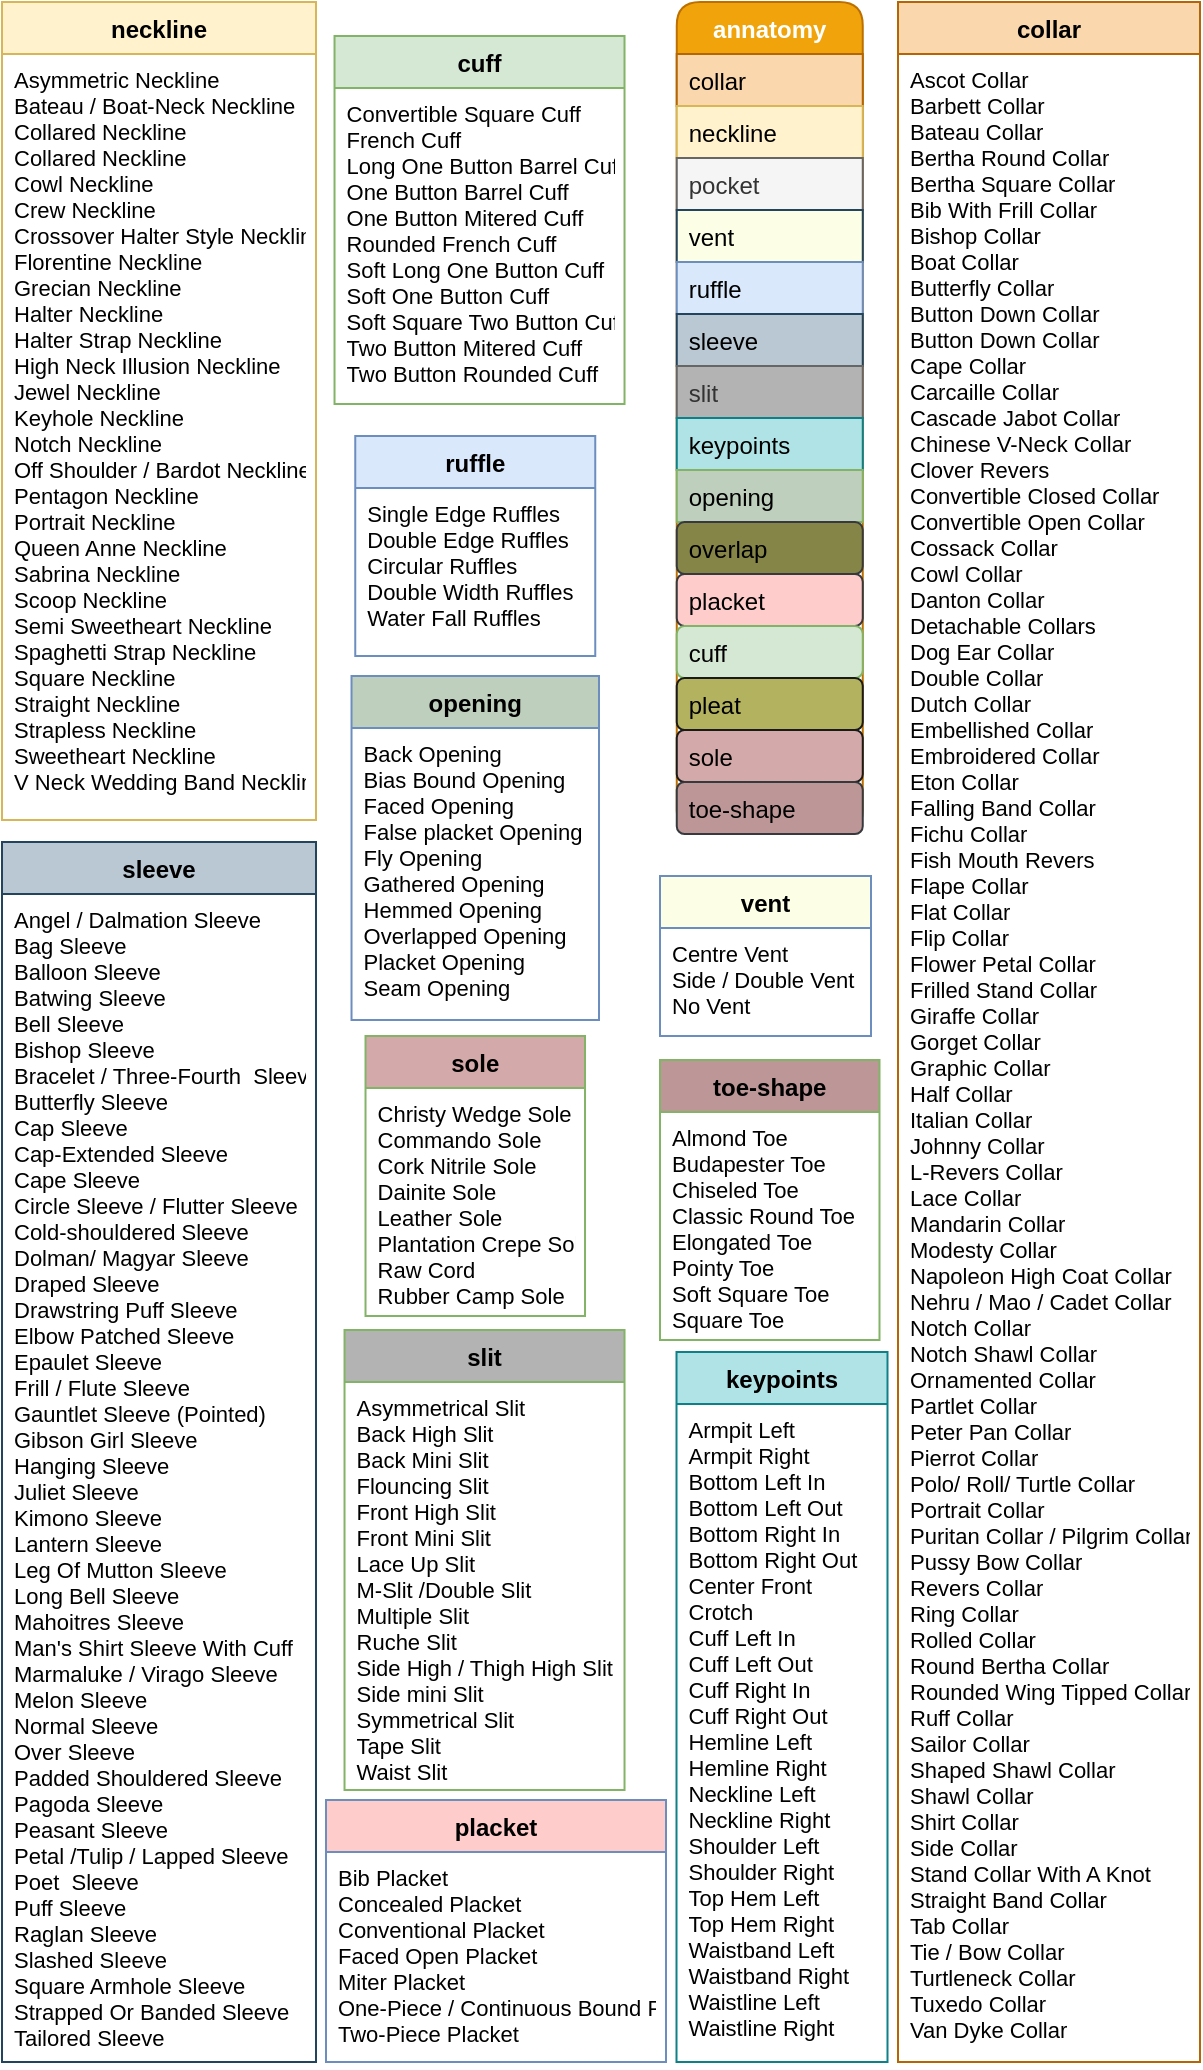 <mxfile version="13.0.3" type="device"><diagram id="_ACmjrwFqW-0MdO41_Yj" name="Page-1"><mxGraphModel dx="1072" dy="4952" grid="1" gridSize="10" guides="1" tooltips="1" connect="1" arrows="1" fold="1" page="1" pageScale="1" pageWidth="600" pageHeight="1040" math="0" shadow="0"><root><mxCell id="0"/><mxCell id="1" parent="0"/><mxCell id="SYCs5GS4aA2fZ-4qq6P7-1" value="neckline" style="swimlane;fontStyle=1;align=center;verticalAlign=top;childLayout=stackLayout;horizontal=1;startSize=26;horizontalStack=0;resizeParent=1;resizeLast=0;collapsible=1;marginBottom=0;rounded=0;shadow=0;strokeWidth=1;swimlaneFillColor=#ffffff;fillColor=#fff2cc;strokeColor=#d6b656;" parent="1" vertex="1"><mxGeometry y="-4157" width="157" height="409" as="geometry"><mxRectangle x="240" y="268" width="160" height="26" as="alternateBounds"/></mxGeometry></mxCell><mxCell id="SYCs5GS4aA2fZ-4qq6P7-2" value="Asymmetric Neckline&#10;Bateau / Boat-Neck Neckline&#10;Collared Neckline&#10;Collared Neckline&#10;Cowl Neckline&#10;Crew Neckline&#10;Crossover Halter Style Neckline&#10;Florentine Neckline&#10;Grecian Neckline&#10;Halter Neckline&#10;Halter Strap Neckline&#10;High Neck Illusion Neckline&#10;Jewel Neckline&#10;Keyhole Neckline&#10;Notch Neckline&#10;Off Shoulder / Bardot Neckline&#10;Pentagon Neckline&#10;Portrait Neckline&#10;Queen Anne Neckline&#10;Sabrina Neckline&#10;Scoop Neckline&#10;Semi Sweetheart Neckline&#10;Spaghetti Strap Neckline&#10;Square Neckline&#10;Straight Neckline&#10;Strapless Neckline&#10;Sweetheart Neckline&#10;V Neck Wedding Band Neckline" style="text;align=left;verticalAlign=top;spacingLeft=4;spacingRight=4;overflow=hidden;rotatable=0;points=[[0,0.5],[1,0.5]];portConstraint=eastwest;fontSize=11;fontColor=#000000;" parent="SYCs5GS4aA2fZ-4qq6P7-1" vertex="1"><mxGeometry y="26" width="157" height="374" as="geometry"/></mxCell><mxCell id="SYCs5GS4aA2fZ-4qq6P7-3" value="sleeve" style="swimlane;fontStyle=1;align=center;verticalAlign=top;childLayout=stackLayout;horizontal=1;startSize=26;horizontalStack=0;resizeParent=1;resizeLast=0;collapsible=1;marginBottom=0;rounded=0;shadow=0;strokeWidth=1;swimlaneFillColor=#ffffff;fillColor=#bac8d3;strokeColor=#23445d;" parent="1" vertex="1"><mxGeometry y="-3737" width="157" height="610" as="geometry"><mxRectangle x="240" y="268" width="160" height="26" as="alternateBounds"/></mxGeometry></mxCell><mxCell id="SYCs5GS4aA2fZ-4qq6P7-4" value="Angel / Dalmation Sleeve&#10;Bag Sleeve&#10;Balloon Sleeve&#10;Batwing Sleeve&#10;Bell Sleeve&#10;Bishop Sleeve&#10;Bracelet / Three-Fourth  Sleeve&#10;Butterfly Sleeve&#10;Cap Sleeve&#10;Cap-Extended Sleeve&#10;Cape Sleeve&#10;Circle Sleeve / Flutter Sleeve&#10;Cold-shouldered Sleeve&#10;Dolman/ Magyar Sleeve&#10;Draped Sleeve&#10;Drawstring Puff Sleeve&#10;Elbow Patched Sleeve&#10;Epaulet Sleeve&#10;Frill / Flute Sleeve&#10;Gauntlet Sleeve (Pointed)&#10;Gibson Girl Sleeve&#10;Hanging Sleeve&#10;Juliet Sleeve&#10;Kimono Sleeve&#10;Lantern Sleeve&#10;Leg Of Mutton Sleeve&#10;Long Bell Sleeve&#10;Mahoitres Sleeve&#10;Man's Shirt Sleeve With Cuff&#10;Marmaluke / Virago Sleeve&#10;Melon Sleeve&#10;Normal Sleeve&#10;Over Sleeve&#10;Padded Shouldered Sleeve&#10;Pagoda Sleeve&#10;Peasant Sleeve&#10;Petal /Tulip / Lapped Sleeve&#10;Poet  Sleeve&#10;Puff Sleeve&#10;Raglan Sleeve&#10;Slashed Sleeve&#10;Square Armhole Sleeve&#10;Strapped Or Banded Sleeve&#10;Tailored Sleeve" style="text;align=left;verticalAlign=top;spacingLeft=4;spacingRight=4;overflow=hidden;rotatable=0;points=[[0,0.5],[1,0.5]];portConstraint=eastwest;fontSize=11;fontColor=#000000;" parent="SYCs5GS4aA2fZ-4qq6P7-3" vertex="1"><mxGeometry y="26" width="157" height="574" as="geometry"/></mxCell><mxCell id="SYCs5GS4aA2fZ-4qq6P7-5" value="collar" style="swimlane;fontStyle=1;align=center;verticalAlign=top;childLayout=stackLayout;horizontal=1;startSize=26;horizontalStack=0;resizeParent=1;resizeLast=0;collapsible=1;marginBottom=0;rounded=0;shadow=0;strokeWidth=1;swimlaneFillColor=#ffffff;fillColor=#fad7ac;strokeColor=#b46504;" parent="1" vertex="1"><mxGeometry x="448" y="-4157" width="151" height="1030" as="geometry"><mxRectangle x="240" y="268" width="160" height="26" as="alternateBounds"/></mxGeometry></mxCell><mxCell id="SYCs5GS4aA2fZ-4qq6P7-6" value="Ascot Collar&#10;Barbett Collar&#10;Bateau Collar&#10;Bertha Round Collar&#10;Bertha Square Collar&#10;Bib With Frill Collar&#10;Bishop Collar&#10;Boat Collar&#10;Butterfly Collar&#10;Button Down Collar&#10;Button Down Collar&#10;Cape Collar&#10;Carcaille Collar&#10;Cascade Jabot Collar&#10;Chinese V-Neck Collar&#10;Clover Revers&#10;Convertible Closed Collar&#10;Convertible Open Collar&#10;Cossack Collar&#10;Cowl Collar&#10;Danton Collar&#10;Detachable Collars&#10;Dog Ear Collar&#10;Double Collar&#10;Dutch Collar&#10;Embellished Collar&#10;Embroidered Collar&#10;Eton Collar&#10;Falling Band Collar&#10;Fichu Collar&#10;Fish Mouth Revers&#10;Flape Collar&#10;Flat Collar&#10;Flip Collar&#10;Flower Petal Collar&#10;Frilled Stand Collar&#10;Giraffe Collar&#10;Gorget Collar&#10;Graphic Collar&#10;Half Collar&#10;Italian Collar&#10;Johnny Collar&#10;L-Revers Collar&#10;Lace Collar&#10;Mandarin Collar&#10;Modesty Collar&#10;Napoleon High Coat Collar&#10;Nehru / Mao / Cadet Collar&#10;Notch Collar&#10;Notch Shawl Collar&#10;Ornamented Collar&#10;Partlet Collar&#10;Peter Pan Collar&#10;Pierrot Collar&#10;Polo/ Roll/ Turtle Collar&#10;Portrait Collar&#10;Puritan Collar / Pilgrim Collar&#10;Pussy Bow Collar&#10;Revers Collar&#10;Ring Collar&#10;Rolled Collar&#10;Round Bertha Collar&#10;Rounded Wing Tipped Collar&#10;Ruff Collar&#10;Sailor Collar&#10;Shaped Shawl Collar&#10;Shawl Collar&#10;Shirt Collar&#10;Side Collar&#10;Stand Collar With A Knot&#10;Straight Band Collar&#10;Tab Collar&#10;Tie / Bow Collar&#10;Turtleneck Collar&#10;Tuxedo Collar&#10;Van Dyke Collar" style="text;align=left;verticalAlign=top;spacingLeft=4;spacingRight=4;overflow=hidden;rotatable=0;points=[[0,0.5],[1,0.5]];portConstraint=eastwest;fontSize=11;fontColor=#000000;" parent="SYCs5GS4aA2fZ-4qq6P7-5" vertex="1"><mxGeometry y="26" width="151" height="1004" as="geometry"/></mxCell><mxCell id="SYCs5GS4aA2fZ-4qq6P7-12" value="keypoints" style="swimlane;fontStyle=1;align=center;verticalAlign=top;childLayout=stackLayout;horizontal=1;startSize=26;horizontalStack=0;resizeParent=1;resizeLast=0;collapsible=1;marginBottom=0;rounded=0;shadow=0;strokeWidth=1;swimlaneFillColor=#ffffff;fillColor=#b0e3e6;strokeColor=#0e8088;" parent="1" vertex="1"><mxGeometry x="337.25" y="-3482" width="105.5" height="355" as="geometry"><mxRectangle x="240" y="268" width="160" height="26" as="alternateBounds"/></mxGeometry></mxCell><mxCell id="SYCs5GS4aA2fZ-4qq6P7-13" value="Armpit Left&#10;Armpit Right&#10;Bottom Left In&#10;Bottom Left Out&#10;Bottom Right In&#10;Bottom Right Out&#10;Center Front&#10;Crotch&#10;Cuff Left In&#10;Cuff Left Out&#10;Cuff Right In&#10;Cuff Right Out&#10;Hemline Left&#10;Hemline Right&#10;Neckline Left&#10;Neckline Right&#10;Shoulder Left&#10;Shoulder Right&#10;Top Hem Left&#10;Top Hem Right&#10;Waistband Left&#10;Waistband Right&#10;Waistline Left&#10;Waistline Right" style="text;align=left;verticalAlign=top;spacingLeft=4;spacingRight=4;overflow=hidden;rotatable=0;points=[[0,0.5],[1,0.5]];portConstraint=eastwest;fontSize=11;fontColor=#000000;" parent="SYCs5GS4aA2fZ-4qq6P7-12" vertex="1"><mxGeometry y="26" width="105.5" height="324" as="geometry"/></mxCell><mxCell id="nreLLoSJsF0liOmJSvIf-20" value="placket" style="swimlane;fontStyle=1;align=center;verticalAlign=top;childLayout=stackLayout;horizontal=1;startSize=26;horizontalStack=0;resizeParent=1;resizeLast=0;collapsible=1;marginBottom=0;rounded=0;shadow=0;strokeWidth=1;swimlaneFillColor=#ffffff;fillColor=#FFCCCC;strokeColor=#6c8ebf;" vertex="1" parent="1"><mxGeometry x="162" y="-3258" width="170" height="131" as="geometry"><mxRectangle x="240" y="268" width="160" height="26" as="alternateBounds"/></mxGeometry></mxCell><mxCell id="nreLLoSJsF0liOmJSvIf-21" value="Bib Placket&#10;Concealed Placket&#10;Conventional Placket&#10;Faced Open Placket&#10;Miter Placket&#10;One-Piece / Continuous Bound Placket&#10;Two-Piece Placket" style="text;align=left;verticalAlign=top;spacingLeft=4;spacingRight=4;overflow=hidden;rotatable=0;points=[[0,0.5],[1,0.5]];portConstraint=eastwest;fontSize=11;fontColor=#000000;" vertex="1" parent="nreLLoSJsF0liOmJSvIf-20"><mxGeometry y="26" width="170" height="104" as="geometry"/></mxCell><mxCell id="nreLLoSJsF0liOmJSvIf-16" value="sole" style="swimlane;fontStyle=1;align=center;verticalAlign=top;childLayout=stackLayout;horizontal=1;startSize=26;horizontalStack=0;resizeParent=1;resizeLast=0;collapsible=1;marginBottom=0;rounded=0;shadow=0;strokeWidth=1;swimlaneFillColor=#ffffff;fillColor=#D4A9A9;strokeColor=#82b366;" vertex="1" parent="1"><mxGeometry x="181.76" y="-3640" width="109.75" height="140" as="geometry"><mxRectangle x="240" y="268" width="160" height="26" as="alternateBounds"/></mxGeometry></mxCell><mxCell id="nreLLoSJsF0liOmJSvIf-17" value="Christy Wedge Sole&#10;Commando Sole&#10;Cork Nitrile Sole&#10;Dainite Sole&#10;Leather Sole&#10;Plantation Crepe Sole&#10;Raw Cord&#10;Rubber Camp Sole" style="text;align=left;verticalAlign=top;spacingLeft=4;spacingRight=4;overflow=hidden;rotatable=0;points=[[0,0.5],[1,0.5]];portConstraint=eastwest;fontSize=11;fontColor=#000000;" vertex="1" parent="nreLLoSJsF0liOmJSvIf-16"><mxGeometry y="26" width="109.75" height="114" as="geometry"/></mxCell><mxCell id="nreLLoSJsF0liOmJSvIf-18" value="toe-shape" style="swimlane;fontStyle=1;align=center;verticalAlign=top;childLayout=stackLayout;horizontal=1;startSize=26;horizontalStack=0;resizeParent=1;resizeLast=0;collapsible=1;marginBottom=0;rounded=0;shadow=0;strokeWidth=1;swimlaneFillColor=#ffffff;fillColor=#BD9797;strokeColor=#82b366;" vertex="1" parent="1"><mxGeometry x="329" y="-3628" width="109.75" height="140" as="geometry"><mxRectangle x="240" y="268" width="160" height="26" as="alternateBounds"/></mxGeometry></mxCell><mxCell id="nreLLoSJsF0liOmJSvIf-19" value="Almond Toe&#10;Budapester Toe&#10;Chiseled Toe&#10;Classic Round Toe&#10;Elongated Toe&#10;Pointy Toe&#10;Soft Square Toe&#10;Square Toe" style="text;align=left;verticalAlign=top;spacingLeft=4;spacingRight=4;overflow=hidden;rotatable=0;points=[[0,0.5],[1,0.5]];portConstraint=eastwest;fontSize=11;fontColor=#000000;" vertex="1" parent="nreLLoSJsF0liOmJSvIf-18"><mxGeometry y="26" width="109.75" height="114" as="geometry"/></mxCell><mxCell id="D_U-QxZEoXOyRUQG1zuK-24" value="vent" style="swimlane;fontStyle=1;align=center;verticalAlign=top;childLayout=stackLayout;horizontal=1;startSize=26;horizontalStack=0;resizeParent=1;resizeLast=0;collapsible=1;marginBottom=0;rounded=0;shadow=0;strokeWidth=1;swimlaneFillColor=#ffffff;fillColor=#FCFFE6;strokeColor=#6c8ebf;" parent="1" vertex="1"><mxGeometry x="329" y="-3720" width="105.5" height="80" as="geometry"><mxRectangle x="240" y="268" width="160" height="26" as="alternateBounds"/></mxGeometry></mxCell><mxCell id="D_U-QxZEoXOyRUQG1zuK-25" value="Centre Vent&#10;Side / Double Vent&#10;No Vent" style="text;align=left;verticalAlign=top;spacingLeft=4;spacingRight=4;overflow=hidden;rotatable=0;points=[[0,0.5],[1,0.5]];portConstraint=eastwest;fontSize=11;fontColor=#000000;" parent="D_U-QxZEoXOyRUQG1zuK-24" vertex="1"><mxGeometry y="26" width="105.5" height="44" as="geometry"/></mxCell><mxCell id="D_U-QxZEoXOyRUQG1zuK-11" value="cuff" style="swimlane;fontStyle=1;align=center;verticalAlign=top;childLayout=stackLayout;horizontal=1;startSize=26;horizontalStack=0;resizeParent=1;resizeLast=0;collapsible=1;marginBottom=0;rounded=0;shadow=0;strokeWidth=1;swimlaneFillColor=#ffffff;fillColor=#d5e8d4;strokeColor=#82b366;" parent="1" vertex="1"><mxGeometry x="166.26" y="-4140" width="145" height="184" as="geometry"><mxRectangle x="240" y="268" width="160" height="26" as="alternateBounds"/></mxGeometry></mxCell><mxCell id="D_U-QxZEoXOyRUQG1zuK-12" value="Convertible Square Cuff&#10;French Cuff&#10;Long One Button Barrel Cuff&#10;One Button Barrel Cuff&#10;One Button Mitered Cuff&#10;Rounded French Cuff&#10;Soft Long One Button Cuff&#10;Soft One Button Cuff&#10;Soft Square Two Button Cuff&#10;Two Button Mitered Cuff&#10;Two Button Rounded Cuff" style="text;align=left;verticalAlign=top;spacingLeft=4;spacingRight=4;overflow=hidden;rotatable=0;points=[[0,0.5],[1,0.5]];portConstraint=eastwest;fontSize=11;fontColor=#000000;" parent="D_U-QxZEoXOyRUQG1zuK-11" vertex="1"><mxGeometry y="26" width="145" height="154" as="geometry"/></mxCell><mxCell id="D_U-QxZEoXOyRUQG1zuK-1" value="ruffle" style="swimlane;fontStyle=1;align=center;verticalAlign=top;childLayout=stackLayout;horizontal=1;startSize=26;horizontalStack=0;resizeParent=1;resizeLast=0;collapsible=1;marginBottom=0;rounded=0;shadow=0;strokeWidth=1;swimlaneFillColor=#ffffff;fillColor=#dae8fc;strokeColor=#6c8ebf;" parent="1" vertex="1"><mxGeometry x="176.63" y="-3940" width="120" height="110" as="geometry"><mxRectangle x="240" y="268" width="160" height="26" as="alternateBounds"/></mxGeometry></mxCell><mxCell id="D_U-QxZEoXOyRUQG1zuK-2" value="Single Edge Ruffles &#10;Double Edge Ruffles &#10;Circular Ruffles&#10;Double Width Ruffles &#10;Water Fall Ruffles " style="text;align=left;verticalAlign=top;spacingLeft=4;spacingRight=4;overflow=hidden;rotatable=0;points=[[0,0.5],[1,0.5]];portConstraint=eastwest;fontSize=11;fontColor=#000000;" parent="D_U-QxZEoXOyRUQG1zuK-1" vertex="1"><mxGeometry y="26" width="120" height="84" as="geometry"/></mxCell><mxCell id="SYCs5GS4aA2fZ-4qq6P7-7" value="annatomy" style="swimlane;fontStyle=1;align=center;verticalAlign=top;childLayout=stackLayout;horizontal=1;startSize=26;horizontalStack=0;resizeParent=1;resizeLast=0;collapsible=1;marginBottom=0;rounded=1;shadow=0;strokeWidth=1;fillColor=#f0a30a;strokeColor=#BD7000;fontColor=#ffffff;" parent="1" vertex="1"><mxGeometry x="337.38" y="-4157" width="93" height="416" as="geometry"><mxRectangle x="140" y="40" width="160" height="26" as="alternateBounds"/></mxGeometry></mxCell><mxCell id="SYCs5GS4aA2fZ-4qq6P7-8" value="collar" style="text;align=left;verticalAlign=top;spacingLeft=4;spacingRight=4;overflow=hidden;rotatable=0;points=[[0,0.5],[1,0.5]];portConstraint=eastwest;fillColor=#fad7ac;strokeColor=#b46504;" parent="SYCs5GS4aA2fZ-4qq6P7-7" vertex="1"><mxGeometry y="26" width="93" height="26" as="geometry"/></mxCell><mxCell id="SYCs5GS4aA2fZ-4qq6P7-9" value="neckline" style="text;align=left;verticalAlign=top;spacingLeft=4;spacingRight=4;overflow=hidden;rotatable=0;points=[[0,0.5],[1,0.5]];portConstraint=eastwest;rounded=0;shadow=0;html=0;fillColor=#fff2cc;strokeColor=#d6b656;" parent="SYCs5GS4aA2fZ-4qq6P7-7" vertex="1"><mxGeometry y="52" width="93" height="26" as="geometry"/></mxCell><mxCell id="D_U-QxZEoXOyRUQG1zuK-10" value="pocket" style="text;align=left;verticalAlign=top;spacingLeft=4;spacingRight=4;overflow=hidden;rotatable=0;points=[[0,0.5],[1,0.5]];portConstraint=eastwest;rounded=0;shadow=0;html=0;fillColor=#f5f5f5;strokeColor=#666666;fontColor=#333333;" parent="SYCs5GS4aA2fZ-4qq6P7-7" vertex="1"><mxGeometry y="78" width="93" height="26" as="geometry"/></mxCell><mxCell id="D_U-QxZEoXOyRUQG1zuK-21" value="vent" style="text;align=left;verticalAlign=top;spacingLeft=4;spacingRight=4;overflow=hidden;rotatable=0;points=[[0,0.5],[1,0.5]];portConstraint=eastwest;rounded=0;shadow=0;html=0;fillColor=#FCFFE6;strokeColor=#23445d;" parent="SYCs5GS4aA2fZ-4qq6P7-7" vertex="1"><mxGeometry y="104" width="93" height="26" as="geometry"/></mxCell><mxCell id="D_U-QxZEoXOyRUQG1zuK-8" value="ruffle" style="text;align=left;verticalAlign=top;spacingLeft=4;spacingRight=4;overflow=hidden;rotatable=0;points=[[0,0.5],[1,0.5]];portConstraint=eastwest;rounded=0;shadow=0;html=0;fillColor=#dae8fc;strokeColor=#6c8ebf;" parent="SYCs5GS4aA2fZ-4qq6P7-7" vertex="1"><mxGeometry y="130" width="93" height="26" as="geometry"/></mxCell><mxCell id="SYCs5GS4aA2fZ-4qq6P7-10" value="sleeve" style="text;align=left;verticalAlign=top;spacingLeft=4;spacingRight=4;overflow=hidden;rotatable=0;points=[[0,0.5],[1,0.5]];portConstraint=eastwest;rounded=0;shadow=0;html=0;fillColor=#bac8d3;strokeColor=#23445d;" parent="SYCs5GS4aA2fZ-4qq6P7-7" vertex="1"><mxGeometry y="156" width="93" height="26" as="geometry"/></mxCell><mxCell id="AsyJHditiUrq7Ov9MmF8-1" value="slit" style="text;align=left;verticalAlign=top;spacingLeft=4;spacingRight=4;overflow=hidden;rotatable=0;points=[[0,0.5],[1,0.5]];portConstraint=eastwest;rounded=0;shadow=0;html=0;fillColor=#B3B3B3;strokeColor=#666666;fontColor=#333333;" parent="SYCs5GS4aA2fZ-4qq6P7-7" vertex="1"><mxGeometry y="182" width="93" height="26" as="geometry"/></mxCell><mxCell id="SYCs5GS4aA2fZ-4qq6P7-11" value="keypoints" style="text;align=left;verticalAlign=top;spacingLeft=4;spacingRight=4;overflow=hidden;rotatable=0;points=[[0,0.5],[1,0.5]];portConstraint=eastwest;rounded=0;shadow=0;html=0;fillColor=#b0e3e6;strokeColor=#0e8088;" parent="SYCs5GS4aA2fZ-4qq6P7-7" vertex="1"><mxGeometry y="208" width="93" height="26" as="geometry"/></mxCell><mxCell id="AsyJHditiUrq7Ov9MmF8-12" value="opening" style="text;align=left;verticalAlign=top;spacingLeft=4;spacingRight=4;overflow=hidden;rotatable=0;points=[[0,0.5],[1,0.5]];portConstraint=eastwest;rounded=0;shadow=0;html=0;fillColor=#BECFBD;strokeColor=#82b366;" parent="SYCs5GS4aA2fZ-4qq6P7-7" vertex="1"><mxGeometry y="234" width="93" height="26" as="geometry"/></mxCell><mxCell id="D_U-QxZEoXOyRUQG1zuK-9" value="overlap" style="text;align=left;verticalAlign=top;spacingLeft=4;spacingRight=4;overflow=hidden;rotatable=0;points=[[0,0.5],[1,0.5]];portConstraint=eastwest;rounded=1;shadow=0;html=0;fillColor=#858547;strokeColor=#36393d;" parent="SYCs5GS4aA2fZ-4qq6P7-7" vertex="1"><mxGeometry y="260" width="93" height="26" as="geometry"/></mxCell><mxCell id="AsyJHditiUrq7Ov9MmF8-24" value="placket" style="text;align=left;verticalAlign=top;spacingLeft=4;spacingRight=4;overflow=hidden;rotatable=0;points=[[0,0.5],[1,0.5]];portConstraint=eastwest;rounded=1;shadow=0;html=0;fillColor=#ffcccc;strokeColor=#36393d;" parent="SYCs5GS4aA2fZ-4qq6P7-7" vertex="1"><mxGeometry y="286" width="93" height="26" as="geometry"/></mxCell><mxCell id="AsyJHditiUrq7Ov9MmF8-25" value="cuff" style="text;align=left;verticalAlign=top;spacingLeft=4;spacingRight=4;overflow=hidden;rotatable=0;points=[[0,0.5],[1,0.5]];portConstraint=eastwest;rounded=1;shadow=0;html=0;fillColor=#d5e8d4;strokeColor=#82b366;" parent="SYCs5GS4aA2fZ-4qq6P7-7" vertex="1"><mxGeometry y="312" width="93" height="26" as="geometry"/></mxCell><mxCell id="nreLLoSJsF0liOmJSvIf-41" value="pleat" style="text;align=left;verticalAlign=top;spacingLeft=4;spacingRight=4;overflow=hidden;rotatable=0;points=[[0,0.5],[1,0.5]];portConstraint=eastwest;rounded=1;shadow=0;html=0;fillColor=#B3B35F;strokeColor=#1A1A1A;" vertex="1" parent="SYCs5GS4aA2fZ-4qq6P7-7"><mxGeometry y="338" width="93" height="26" as="geometry"/></mxCell><mxCell id="nreLLoSJsF0liOmJSvIf-14" value="sole" style="text;align=left;verticalAlign=top;spacingLeft=4;spacingRight=4;overflow=hidden;rotatable=0;points=[[0,0.5],[1,0.5]];portConstraint=eastwest;rounded=1;shadow=0;html=0;fillColor=#D4A9A9;strokeColor=#1A1A1A;" vertex="1" parent="SYCs5GS4aA2fZ-4qq6P7-7"><mxGeometry y="364" width="93" height="26" as="geometry"/></mxCell><mxCell id="nreLLoSJsF0liOmJSvIf-15" value="toe-shape" style="text;align=left;verticalAlign=top;spacingLeft=4;spacingRight=4;overflow=hidden;rotatable=0;points=[[0,0.5],[1,0.5]];portConstraint=eastwest;rounded=1;shadow=0;html=0;fillColor=#BD9797;strokeColor=#36393d;" vertex="1" parent="SYCs5GS4aA2fZ-4qq6P7-7"><mxGeometry y="390" width="93" height="26" as="geometry"/></mxCell><mxCell id="nreLLoSJsF0liOmJSvIf-24" value="slit" style="swimlane;fontStyle=1;align=center;verticalAlign=top;childLayout=stackLayout;horizontal=1;startSize=26;horizontalStack=0;resizeParent=1;resizeLast=0;collapsible=1;marginBottom=0;rounded=0;shadow=0;strokeWidth=1;swimlaneFillColor=#ffffff;fillColor=#B3B3B3;strokeColor=#82b366;" vertex="1" parent="1"><mxGeometry x="171.26" y="-3493" width="140" height="230" as="geometry"><mxRectangle x="240" y="268" width="160" height="26" as="alternateBounds"/></mxGeometry></mxCell><mxCell id="nreLLoSJsF0liOmJSvIf-25" value="Asymmetrical Slit&#10;Back High Slit&#10;Back Mini Slit&#10;Flouncing Slit&#10;Front High Slit&#10;Front Mini Slit&#10;Lace Up Slit&#10;M-Slit /Double Slit&#10;Multiple Slit&#10;Ruche Slit&#10;Side High / Thigh High Slit&#10;Side mini Slit&#10;Symmetrical Slit&#10;Tape Slit&#10;Waist Slit" style="text;align=left;verticalAlign=top;spacingLeft=4;spacingRight=4;overflow=hidden;rotatable=0;points=[[0,0.5],[1,0.5]];portConstraint=eastwest;fontSize=11;fontColor=#000000;" vertex="1" parent="nreLLoSJsF0liOmJSvIf-24"><mxGeometry y="26" width="140" height="204" as="geometry"/></mxCell><mxCell id="nreLLoSJsF0liOmJSvIf-22" value="opening" style="swimlane;fontStyle=1;align=center;verticalAlign=top;childLayout=stackLayout;horizontal=1;startSize=26;horizontalStack=0;resizeParent=1;resizeLast=0;collapsible=1;marginBottom=0;rounded=0;shadow=0;strokeWidth=1;swimlaneFillColor=#ffffff;fillColor=#BECFBD;strokeColor=#6c8ebf;" vertex="1" parent="1"><mxGeometry x="174.76" y="-3820" width="123.74" height="172" as="geometry"><mxRectangle x="240" y="268" width="160" height="26" as="alternateBounds"/></mxGeometry></mxCell><mxCell id="nreLLoSJsF0liOmJSvIf-23" value="Back Opening&#10;Bias Bound Opening&#10;Faced Opening&#10;False placket Opening&#10;Fly Opening&#10;Gathered Opening&#10;Hemmed Opening&#10;Overlapped Opening&#10;Placket Opening&#10;Seam Opening" style="text;align=left;verticalAlign=top;spacingLeft=4;spacingRight=4;overflow=hidden;rotatable=0;points=[[0,0.5],[1,0.5]];portConstraint=eastwest;fontSize=11;fontColor=#000000;" vertex="1" parent="nreLLoSJsF0liOmJSvIf-22"><mxGeometry y="26" width="123.74" height="144" as="geometry"/></mxCell></root></mxGraphModel></diagram></mxfile>